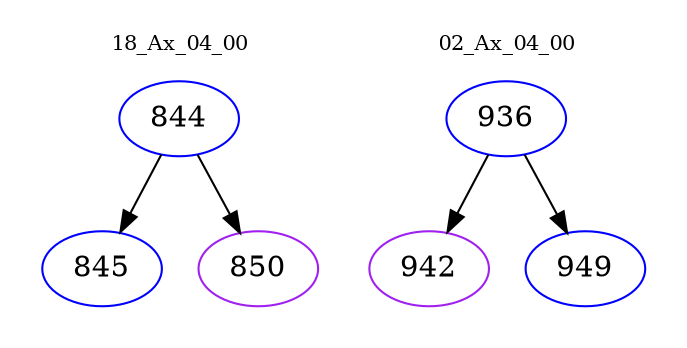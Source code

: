 digraph{
subgraph cluster_0 {
color = white
label = "18_Ax_04_00";
fontsize=10;
T0_844 [label="844", color="blue"]
T0_844 -> T0_845 [color="black"]
T0_845 [label="845", color="blue"]
T0_844 -> T0_850 [color="black"]
T0_850 [label="850", color="purple"]
}
subgraph cluster_1 {
color = white
label = "02_Ax_04_00";
fontsize=10;
T1_936 [label="936", color="blue"]
T1_936 -> T1_942 [color="black"]
T1_942 [label="942", color="purple"]
T1_936 -> T1_949 [color="black"]
T1_949 [label="949", color="blue"]
}
}
